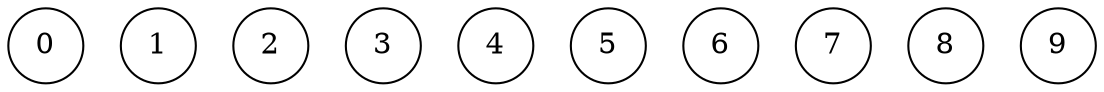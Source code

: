 digraph G {
splines=true;
0 [shape=circle, label=0]
1 [shape=circle, label=1]
2 [shape=circle, label=2]
3 [shape=circle, label=3]
4 [shape=circle, label=4]
5 [shape=circle, label=5]
6 [shape=circle, label=6]
7 [shape=circle, label=7]
8 [shape=circle, label=8]
9 [shape=circle, label=9]
}
